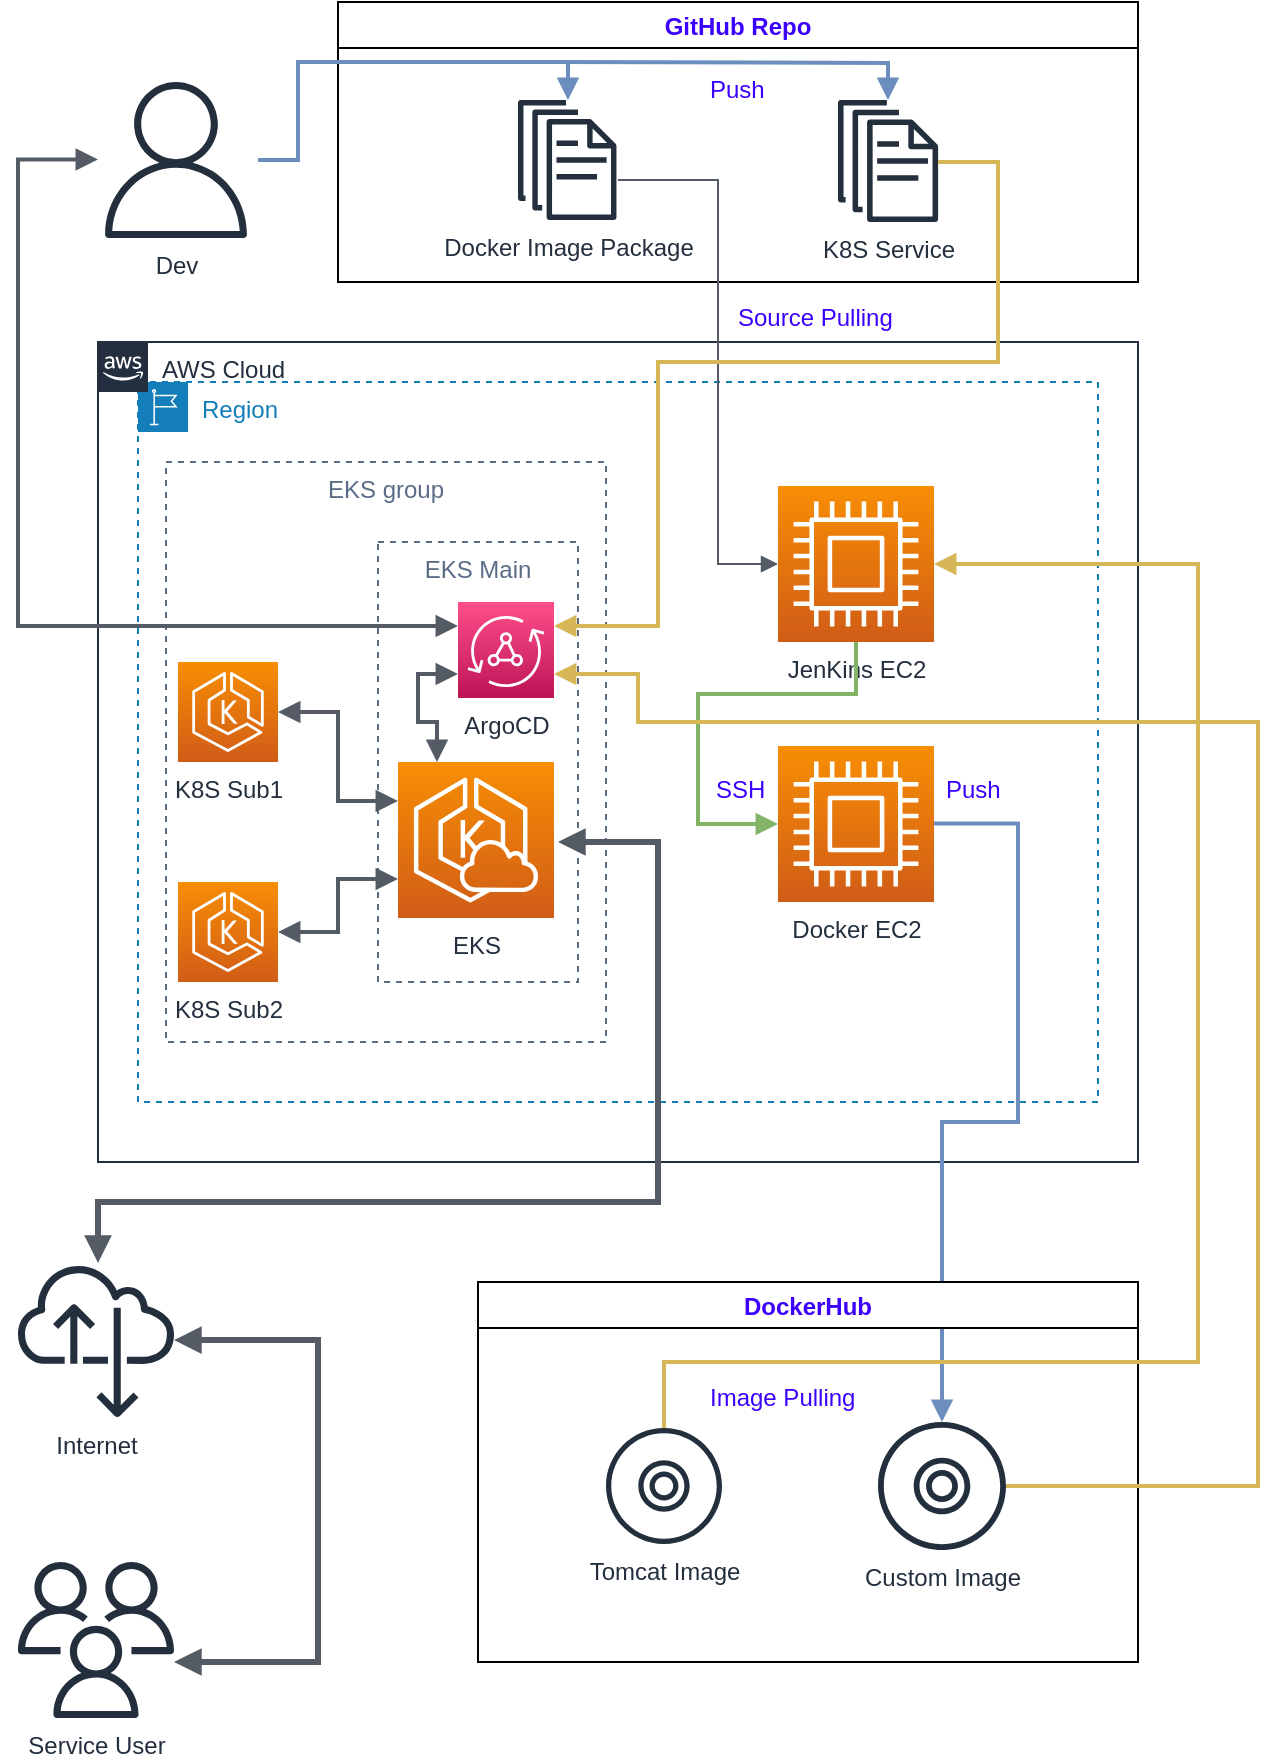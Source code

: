 <mxfile version="19.0.3" type="device"><diagram id="-2flb7MLN3MnGa3mDKg7" name="페이지-1"><mxGraphModel dx="1146" dy="637" grid="1" gridSize="10" guides="1" tooltips="1" connect="1" arrows="1" fold="1" page="1" pageScale="1" pageWidth="827" pageHeight="1169" math="0" shadow="0"><root><mxCell id="0"/><mxCell id="1" parent="0"/><mxCell id="6DUsAoNu46zU3W2rTRCs-1" value="Region" style="points=[[0,0],[0.25,0],[0.5,0],[0.75,0],[1,0],[1,0.25],[1,0.5],[1,0.75],[1,1],[0.75,1],[0.5,1],[0.25,1],[0,1],[0,0.75],[0,0.5],[0,0.25]];outlineConnect=0;gradientColor=none;html=1;whiteSpace=wrap;fontSize=12;fontStyle=0;container=1;pointerEvents=0;collapsible=0;recursiveResize=0;shape=mxgraph.aws4.group;grIcon=mxgraph.aws4.group_region;strokeColor=#147EBA;fillColor=none;verticalAlign=top;align=left;spacingLeft=30;fontColor=#147EBA;dashed=1;" vertex="1" parent="1"><mxGeometry x="180" y="230" width="480" height="360" as="geometry"/></mxCell><mxCell id="6DUsAoNu46zU3W2rTRCs-3" value="AWS Cloud" style="points=[[0,0],[0.25,0],[0.5,0],[0.75,0],[1,0],[1,0.25],[1,0.5],[1,0.75],[1,1],[0.75,1],[0.5,1],[0.25,1],[0,1],[0,0.75],[0,0.5],[0,0.25]];outlineConnect=0;gradientColor=none;html=1;whiteSpace=wrap;fontSize=12;fontStyle=0;container=1;pointerEvents=0;collapsible=0;recursiveResize=0;shape=mxgraph.aws4.group;grIcon=mxgraph.aws4.group_aws_cloud_alt;strokeColor=#232F3E;fillColor=none;verticalAlign=top;align=left;spacingLeft=30;fontColor=#232F3E;dashed=0;" vertex="1" parent="1"><mxGeometry x="160" y="210" width="520" height="410" as="geometry"/></mxCell><mxCell id="6DUsAoNu46zU3W2rTRCs-34" value="EKS Main" style="fillColor=none;strokeColor=#5A6C86;dashed=1;verticalAlign=top;fontStyle=0;fontColor=#5A6C86;" vertex="1" parent="6DUsAoNu46zU3W2rTRCs-3"><mxGeometry x="140" y="100" width="100" height="220" as="geometry"/></mxCell><mxCell id="6DUsAoNu46zU3W2rTRCs-32" value="EKS group" style="fillColor=none;strokeColor=#5A6C86;dashed=1;verticalAlign=top;fontStyle=0;fontColor=#5A6C86;" vertex="1" parent="6DUsAoNu46zU3W2rTRCs-3"><mxGeometry x="34" y="60" width="220" height="290" as="geometry"/></mxCell><mxCell id="6DUsAoNu46zU3W2rTRCs-11" value="K8S Sub1" style="sketch=0;points=[[0,0,0],[0.25,0,0],[0.5,0,0],[0.75,0,0],[1,0,0],[0,1,0],[0.25,1,0],[0.5,1,0],[0.75,1,0],[1,1,0],[0,0.25,0],[0,0.5,0],[0,0.75,0],[1,0.25,0],[1,0.5,0],[1,0.75,0]];outlineConnect=0;fontColor=#232F3E;gradientColor=#F78E04;gradientDirection=north;fillColor=#D05C17;strokeColor=#ffffff;dashed=0;verticalLabelPosition=bottom;verticalAlign=top;align=center;html=1;fontSize=12;fontStyle=0;aspect=fixed;shape=mxgraph.aws4.resourceIcon;resIcon=mxgraph.aws4.eks;" vertex="1" parent="6DUsAoNu46zU3W2rTRCs-3"><mxGeometry x="40" y="160" width="50" height="50" as="geometry"/></mxCell><mxCell id="6DUsAoNu46zU3W2rTRCs-12" value="EKS" style="sketch=0;points=[[0,0,0],[0.25,0,0],[0.5,0,0],[0.75,0,0],[1,0,0],[0,1,0],[0.25,1,0],[0.5,1,0],[0.75,1,0],[1,1,0],[0,0.25,0],[0,0.5,0],[0,0.75,0],[1,0.25,0],[1,0.5,0],[1,0.75,0]];outlineConnect=0;fontColor=#232F3E;gradientColor=#F78E04;gradientDirection=north;fillColor=#D05C17;strokeColor=#ffffff;dashed=0;verticalLabelPosition=bottom;verticalAlign=top;align=center;html=1;fontSize=12;fontStyle=0;aspect=fixed;shape=mxgraph.aws4.resourceIcon;resIcon=mxgraph.aws4.eks_cloud;" vertex="1" parent="6DUsAoNu46zU3W2rTRCs-3"><mxGeometry x="150" y="210" width="78" height="78" as="geometry"/></mxCell><mxCell id="6DUsAoNu46zU3W2rTRCs-13" value="K8S Sub2" style="sketch=0;points=[[0,0,0],[0.25,0,0],[0.5,0,0],[0.75,0,0],[1,0,0],[0,1,0],[0.25,1,0],[0.5,1,0],[0.75,1,0],[1,1,0],[0,0.25,0],[0,0.5,0],[0,0.75,0],[1,0.25,0],[1,0.5,0],[1,0.75,0]];outlineConnect=0;fontColor=#232F3E;gradientColor=#F78E04;gradientDirection=north;fillColor=#D05C17;strokeColor=#ffffff;dashed=0;verticalLabelPosition=bottom;verticalAlign=top;align=center;html=1;fontSize=12;fontStyle=0;aspect=fixed;shape=mxgraph.aws4.resourceIcon;resIcon=mxgraph.aws4.eks;" vertex="1" parent="6DUsAoNu46zU3W2rTRCs-3"><mxGeometry x="40" y="270" width="50" height="50" as="geometry"/></mxCell><mxCell id="6DUsAoNu46zU3W2rTRCs-18" value="JenKins EC2" style="sketch=0;points=[[0,0,0],[0.25,0,0],[0.5,0,0],[0.75,0,0],[1,0,0],[0,1,0],[0.25,1,0],[0.5,1,0],[0.75,1,0],[1,1,0],[0,0.25,0],[0,0.5,0],[0,0.75,0],[1,0.25,0],[1,0.5,0],[1,0.75,0]];outlineConnect=0;fontColor=#232F3E;gradientColor=#F78E04;gradientDirection=north;fillColor=#D05C17;strokeColor=#ffffff;dashed=0;verticalLabelPosition=bottom;verticalAlign=top;align=center;html=1;fontSize=12;fontStyle=0;aspect=fixed;shape=mxgraph.aws4.resourceIcon;resIcon=mxgraph.aws4.compute;" vertex="1" parent="6DUsAoNu46zU3W2rTRCs-3"><mxGeometry x="340" y="72" width="78" height="78" as="geometry"/></mxCell><mxCell id="6DUsAoNu46zU3W2rTRCs-19" value="Docker EC2" style="sketch=0;points=[[0,0,0],[0.25,0,0],[0.5,0,0],[0.75,0,0],[1,0,0],[0,1,0],[0.25,1,0],[0.5,1,0],[0.75,1,0],[1,1,0],[0,0.25,0],[0,0.5,0],[0,0.75,0],[1,0.25,0],[1,0.5,0],[1,0.75,0]];outlineConnect=0;fontColor=#232F3E;gradientColor=#F78E04;gradientDirection=north;fillColor=#D05C17;strokeColor=#ffffff;dashed=0;verticalLabelPosition=bottom;verticalAlign=top;align=center;html=1;fontSize=12;fontStyle=0;aspect=fixed;shape=mxgraph.aws4.resourceIcon;resIcon=mxgraph.aws4.compute;" vertex="1" parent="6DUsAoNu46zU3W2rTRCs-3"><mxGeometry x="340" y="202" width="78" height="78" as="geometry"/></mxCell><mxCell id="6DUsAoNu46zU3W2rTRCs-28" value="" style="edgeStyle=orthogonalEdgeStyle;html=1;endArrow=block;elbow=vertical;startArrow=block;startFill=1;endFill=1;strokeColor=#545B64;rounded=0;fontColor=#3C00FF;entryX=0;entryY=0.75;entryDx=0;entryDy=0;entryPerimeter=0;exitX=1;exitY=0.5;exitDx=0;exitDy=0;exitPerimeter=0;strokeWidth=2;" edge="1" parent="6DUsAoNu46zU3W2rTRCs-3" source="6DUsAoNu46zU3W2rTRCs-13" target="6DUsAoNu46zU3W2rTRCs-12"><mxGeometry width="100" relative="1" as="geometry"><mxPoint x="130" y="254.77" as="sourcePoint"/><mxPoint x="230" y="254.77" as="targetPoint"/></mxGeometry></mxCell><mxCell id="6DUsAoNu46zU3W2rTRCs-29" value="" style="edgeStyle=orthogonalEdgeStyle;html=1;endArrow=block;elbow=vertical;startArrow=block;startFill=1;endFill=1;strokeColor=#545B64;rounded=0;fontColor=#3C00FF;entryX=0;entryY=0.25;entryDx=0;entryDy=0;entryPerimeter=0;exitX=1;exitY=0.5;exitDx=0;exitDy=0;exitPerimeter=0;strokeWidth=2;" edge="1" parent="6DUsAoNu46zU3W2rTRCs-3" source="6DUsAoNu46zU3W2rTRCs-11" target="6DUsAoNu46zU3W2rTRCs-12"><mxGeometry width="100" relative="1" as="geometry"><mxPoint x="130" y="128.77" as="sourcePoint"/><mxPoint x="230" y="128.77" as="targetPoint"/></mxGeometry></mxCell><mxCell id="6DUsAoNu46zU3W2rTRCs-33" value="ArgoCD" style="sketch=0;points=[[0,0,0],[0.25,0,0],[0.5,0,0],[0.75,0,0],[1,0,0],[0,1,0],[0.25,1,0],[0.5,1,0],[0.75,1,0],[1,1,0],[0,0.25,0],[0,0.5,0],[0,0.75,0],[1,0.25,0],[1,0.5,0],[1,0.75,0]];outlineConnect=0;fontColor=#232F3E;gradientColor=#FF4F8B;gradientDirection=north;fillColor=#BC1356;strokeColor=#ffffff;dashed=0;verticalLabelPosition=bottom;verticalAlign=top;align=center;html=1;fontSize=12;fontStyle=0;aspect=fixed;shape=mxgraph.aws4.resourceIcon;resIcon=mxgraph.aws4.appsync;" vertex="1" parent="6DUsAoNu46zU3W2rTRCs-3"><mxGeometry x="180" y="130" width="48" height="48" as="geometry"/></mxCell><mxCell id="6DUsAoNu46zU3W2rTRCs-40" value="" style="edgeStyle=orthogonalEdgeStyle;html=1;endArrow=block;elbow=vertical;startArrow=block;startFill=1;endFill=1;strokeColor=#545B64;rounded=0;fontColor=#3C00FF;exitX=0.25;exitY=0;exitDx=0;exitDy=0;exitPerimeter=0;entryX=0;entryY=0.75;entryDx=0;entryDy=0;entryPerimeter=0;strokeWidth=2;" edge="1" parent="6DUsAoNu46zU3W2rTRCs-3" source="6DUsAoNu46zU3W2rTRCs-12" target="6DUsAoNu46zU3W2rTRCs-33"><mxGeometry width="100" relative="1" as="geometry"><mxPoint x="210" y="200" as="sourcePoint"/><mxPoint x="310" y="200" as="targetPoint"/><Array as="points"><mxPoint x="169" y="190"/><mxPoint x="160" y="190"/><mxPoint x="160" y="166"/></Array></mxGeometry></mxCell><mxCell id="6DUsAoNu46zU3W2rTRCs-50" value="Source Pulling" style="text;strokeColor=none;fillColor=none;align=left;verticalAlign=top;spacingLeft=4;spacingRight=4;overflow=hidden;rotatable=0;points=[[0,0.5],[1,0.5]];portConstraint=eastwest;fontColor=#3C00FF;" vertex="1" parent="6DUsAoNu46zU3W2rTRCs-3"><mxGeometry x="314" y="-26" width="130" height="26" as="geometry"/></mxCell><mxCell id="6DUsAoNu46zU3W2rTRCs-54" value="" style="edgeStyle=orthogonalEdgeStyle;html=1;endArrow=block;elbow=vertical;startArrow=none;endFill=1;strokeColor=#6c8ebf;rounded=0;fontColor=#3C00FF;fillColor=#dae8fc;strokeWidth=2;" edge="1" parent="6DUsAoNu46zU3W2rTRCs-3" target="6DUsAoNu46zU3W2rTRCs-8"><mxGeometry width="100" relative="1" as="geometry"><mxPoint x="418" y="240.72" as="sourcePoint"/><mxPoint x="518" y="240.72" as="targetPoint"/><Array as="points"><mxPoint x="460" y="241"/><mxPoint x="460" y="390"/><mxPoint x="422" y="390"/></Array></mxGeometry></mxCell><mxCell id="6DUsAoNu46zU3W2rTRCs-55" value="" style="edgeStyle=orthogonalEdgeStyle;html=1;endArrow=none;elbow=vertical;startArrow=block;startFill=1;strokeColor=#82b366;rounded=0;fontColor=#3C00FF;entryX=0.5;entryY=1;entryDx=0;entryDy=0;entryPerimeter=0;exitX=0;exitY=0.5;exitDx=0;exitDy=0;exitPerimeter=0;fillColor=#d5e8d4;strokeWidth=2;" edge="1" parent="6DUsAoNu46zU3W2rTRCs-3" source="6DUsAoNu46zU3W2rTRCs-19" target="6DUsAoNu46zU3W2rTRCs-18"><mxGeometry width="100" relative="1" as="geometry"><mxPoint x="290" y="178" as="sourcePoint"/><mxPoint x="390" y="178" as="targetPoint"/><Array as="points"><mxPoint x="300" y="241"/><mxPoint x="300" y="176"/><mxPoint x="379" y="176"/></Array></mxGeometry></mxCell><mxCell id="6DUsAoNu46zU3W2rTRCs-66" value="SSH" style="text;strokeColor=none;fillColor=none;align=left;verticalAlign=top;spacingLeft=4;spacingRight=4;overflow=hidden;rotatable=0;points=[[0,0.5],[1,0.5]];portConstraint=eastwest;fontColor=#3C00FF;" vertex="1" parent="6DUsAoNu46zU3W2rTRCs-3"><mxGeometry x="303" y="210" width="60" height="26" as="geometry"/></mxCell><mxCell id="6DUsAoNu46zU3W2rTRCs-68" value="Push" style="text;strokeColor=none;fillColor=none;align=left;verticalAlign=top;spacingLeft=4;spacingRight=4;overflow=hidden;rotatable=0;points=[[0,0.5],[1,0.5]];portConstraint=eastwest;fontColor=#3C00FF;" vertex="1" parent="6DUsAoNu46zU3W2rTRCs-3"><mxGeometry x="418" y="210" width="60" height="26" as="geometry"/></mxCell><mxCell id="6DUsAoNu46zU3W2rTRCs-4" value="Dev" style="sketch=0;outlineConnect=0;fontColor=#232F3E;gradientColor=none;fillColor=#232F3D;strokeColor=none;dashed=0;verticalLabelPosition=bottom;verticalAlign=top;align=center;html=1;fontSize=12;fontStyle=0;aspect=fixed;pointerEvents=1;shape=mxgraph.aws4.user;" vertex="1" parent="1"><mxGeometry x="160" y="80" width="78" height="78" as="geometry"/></mxCell><mxCell id="6DUsAoNu46zU3W2rTRCs-5" value="GitHub Repo" style="swimlane;fontColor=#3C00FF;" vertex="1" parent="1"><mxGeometry x="280" y="40" width="400" height="140" as="geometry"/></mxCell><mxCell id="6DUsAoNu46zU3W2rTRCs-14" value="Docker Image Package" style="sketch=0;outlineConnect=0;fontColor=#232F3E;gradientColor=none;fillColor=#232F3D;strokeColor=none;dashed=0;verticalLabelPosition=bottom;verticalAlign=top;align=center;html=1;fontSize=12;fontStyle=0;aspect=fixed;pointerEvents=1;shape=mxgraph.aws4.documents;" vertex="1" parent="6DUsAoNu46zU3W2rTRCs-5"><mxGeometry x="90" y="49" width="49.23" height="60" as="geometry"/></mxCell><mxCell id="6DUsAoNu46zU3W2rTRCs-15" value="K8S Service" style="sketch=0;outlineConnect=0;fontColor=#232F3E;gradientColor=none;fillColor=#232F3D;strokeColor=none;dashed=0;verticalLabelPosition=bottom;verticalAlign=top;align=center;html=1;fontSize=12;fontStyle=0;aspect=fixed;pointerEvents=1;shape=mxgraph.aws4.documents;" vertex="1" parent="6DUsAoNu46zU3W2rTRCs-5"><mxGeometry x="250" y="49" width="50.05" height="61" as="geometry"/></mxCell><mxCell id="6DUsAoNu46zU3W2rTRCs-23" value="" style="edgeStyle=orthogonalEdgeStyle;html=1;endArrow=block;elbow=vertical;startArrow=none;endFill=1;strokeColor=#6c8ebf;rounded=0;fontColor=#3C00FF;fillColor=#dae8fc;strokeWidth=2;" edge="1" parent="6DUsAoNu46zU3W2rTRCs-5" target="6DUsAoNu46zU3W2rTRCs-14"><mxGeometry width="100" relative="1" as="geometry"><mxPoint x="-40" y="79" as="sourcePoint"/><mxPoint x="120" y="50" as="targetPoint"/><Array as="points"><mxPoint x="-20" y="79"/><mxPoint x="-20" y="30"/><mxPoint x="115" y="30"/></Array></mxGeometry></mxCell><mxCell id="6DUsAoNu46zU3W2rTRCs-26" value="" style="edgeStyle=orthogonalEdgeStyle;html=1;endArrow=block;elbow=vertical;startArrow=none;endFill=1;strokeColor=#6c8ebf;rounded=0;fontColor=#3C00FF;fillColor=#dae8fc;strokeWidth=2;" edge="1" parent="6DUsAoNu46zU3W2rTRCs-5" target="6DUsAoNu46zU3W2rTRCs-15"><mxGeometry width="100" relative="1" as="geometry"><mxPoint x="110" y="30" as="sourcePoint"/><mxPoint x="270" y="30" as="targetPoint"/></mxGeometry></mxCell><mxCell id="6DUsAoNu46zU3W2rTRCs-27" value="Push" style="text;strokeColor=none;fillColor=none;align=left;verticalAlign=top;spacingLeft=4;spacingRight=4;overflow=hidden;rotatable=0;points=[[0,0.5],[1,0.5]];portConstraint=eastwest;fontColor=#3C00FF;" vertex="1" parent="6DUsAoNu46zU3W2rTRCs-5"><mxGeometry x="180" y="30" width="60" height="26" as="geometry"/></mxCell><mxCell id="6DUsAoNu46zU3W2rTRCs-25" value="" style="edgeStyle=orthogonalEdgeStyle;html=1;endArrow=block;elbow=vertical;startArrow=none;endFill=1;strokeColor=#545B64;rounded=0;fontColor=#3C00FF;" edge="1" parent="6DUsAoNu46zU3W2rTRCs-5" target="6DUsAoNu46zU3W2rTRCs-18"><mxGeometry width="100" relative="1" as="geometry"><mxPoint x="139.98" y="88.98" as="sourcePoint"/><mxPoint x="220" y="270" as="targetPoint"/><Array as="points"><mxPoint x="190" y="89"/><mxPoint x="190" y="281"/></Array></mxGeometry></mxCell><mxCell id="6DUsAoNu46zU3W2rTRCs-6" value="DockerHub" style="swimlane;fontColor=#3C00FF;" vertex="1" parent="1"><mxGeometry x="350" y="680" width="330" height="190" as="geometry"/></mxCell><mxCell id="6DUsAoNu46zU3W2rTRCs-7" value="Tomcat Image" style="sketch=0;outlineConnect=0;fontColor=#232F3E;gradientColor=none;fillColor=#232F3D;strokeColor=none;dashed=0;verticalLabelPosition=bottom;verticalAlign=top;align=center;html=1;fontSize=12;fontStyle=0;aspect=fixed;pointerEvents=1;shape=mxgraph.aws4.disk;" vertex="1" parent="6DUsAoNu46zU3W2rTRCs-6"><mxGeometry x="64" y="73" width="58" height="58" as="geometry"/></mxCell><mxCell id="6DUsAoNu46zU3W2rTRCs-8" value="Custom Image" style="sketch=0;outlineConnect=0;fontColor=#232F3E;gradientColor=none;fillColor=#232F3D;strokeColor=none;dashed=0;verticalLabelPosition=bottom;verticalAlign=top;align=center;html=1;fontSize=12;fontStyle=0;aspect=fixed;pointerEvents=1;shape=mxgraph.aws4.disk;" vertex="1" parent="6DUsAoNu46zU3W2rTRCs-6"><mxGeometry x="200" y="70" width="64" height="64" as="geometry"/></mxCell><mxCell id="6DUsAoNu46zU3W2rTRCs-53" value="Image Pulling" style="text;strokeColor=none;fillColor=none;align=left;verticalAlign=top;spacingLeft=4;spacingRight=4;overflow=hidden;rotatable=0;points=[[0,0.5],[1,0.5]];portConstraint=eastwest;fontColor=#3C00FF;" vertex="1" parent="6DUsAoNu46zU3W2rTRCs-6"><mxGeometry x="110" y="44" width="130" height="26" as="geometry"/></mxCell><mxCell id="6DUsAoNu46zU3W2rTRCs-9" value="Service User" style="sketch=0;outlineConnect=0;fontColor=#232F3E;gradientColor=none;fillColor=#232F3D;strokeColor=none;dashed=0;verticalLabelPosition=bottom;verticalAlign=top;align=center;html=1;fontSize=12;fontStyle=0;aspect=fixed;pointerEvents=1;shape=mxgraph.aws4.users;" vertex="1" parent="1"><mxGeometry x="120" y="820" width="78" height="78" as="geometry"/></mxCell><mxCell id="6DUsAoNu46zU3W2rTRCs-17" value="Internet" style="sketch=0;outlineConnect=0;fontColor=#232F3E;gradientColor=none;fillColor=#232F3D;strokeColor=none;dashed=0;verticalLabelPosition=bottom;verticalAlign=top;align=center;html=1;fontSize=12;fontStyle=0;aspect=fixed;pointerEvents=1;shape=mxgraph.aws4.internet_alt22;" vertex="1" parent="1"><mxGeometry x="120" y="670" width="78" height="78" as="geometry"/></mxCell><mxCell id="6DUsAoNu46zU3W2rTRCs-30" value="" style="edgeStyle=orthogonalEdgeStyle;html=1;endArrow=block;elbow=vertical;startArrow=block;startFill=1;endFill=1;strokeColor=#545B64;rounded=0;fontColor=#3C00FF;strokeWidth=3;" edge="1" parent="1" source="6DUsAoNu46zU3W2rTRCs-17"><mxGeometry width="100" relative="1" as="geometry"><mxPoint x="160" y="630" as="sourcePoint"/><mxPoint x="390" y="460" as="targetPoint"/><Array as="points"><mxPoint x="160" y="640"/><mxPoint x="440" y="640"/><mxPoint x="440" y="460"/><mxPoint x="400" y="460"/></Array></mxGeometry></mxCell><mxCell id="6DUsAoNu46zU3W2rTRCs-35" value="" style="edgeStyle=orthogonalEdgeStyle;html=1;endArrow=block;elbow=vertical;startArrow=block;startFill=1;endFill=1;strokeColor=#545B64;rounded=0;fontColor=#3C00FF;strokeWidth=3;" edge="1" parent="1" source="6DUsAoNu46zU3W2rTRCs-17" target="6DUsAoNu46zU3W2rTRCs-9"><mxGeometry width="100" relative="1" as="geometry"><mxPoint x="220" y="770" as="sourcePoint"/><mxPoint x="300" y="870" as="targetPoint"/><Array as="points"><mxPoint x="270" y="709"/><mxPoint x="270" y="870"/></Array></mxGeometry></mxCell><mxCell id="6DUsAoNu46zU3W2rTRCs-42" value="" style="edgeStyle=orthogonalEdgeStyle;html=1;endArrow=block;elbow=vertical;startArrow=block;startFill=1;endFill=1;strokeColor=#545B64;rounded=0;fontColor=#3C00FF;exitX=0;exitY=0.25;exitDx=0;exitDy=0;exitPerimeter=0;strokeWidth=2;" edge="1" parent="1" source="6DUsAoNu46zU3W2rTRCs-33"><mxGeometry width="100" relative="1" as="geometry"><mxPoint x="60" y="118.77" as="sourcePoint"/><mxPoint x="160" y="118.77" as="targetPoint"/><Array as="points"><mxPoint x="120" y="352"/><mxPoint x="120" y="119"/></Array></mxGeometry></mxCell><mxCell id="6DUsAoNu46zU3W2rTRCs-51" value="" style="edgeStyle=orthogonalEdgeStyle;html=1;endArrow=none;elbow=vertical;startArrow=block;startFill=1;strokeColor=#d6b656;rounded=0;fontColor=#3C00FF;exitX=1;exitY=0.25;exitDx=0;exitDy=0;exitPerimeter=0;fillColor=#fff2cc;strokeWidth=2;" edge="1" parent="1" source="6DUsAoNu46zU3W2rTRCs-33" target="6DUsAoNu46zU3W2rTRCs-15"><mxGeometry width="100" relative="1" as="geometry"><mxPoint x="340" y="220" as="sourcePoint"/><mxPoint x="610" y="120" as="targetPoint"/><Array as="points"><mxPoint x="440" y="352"/><mxPoint x="440" y="220"/><mxPoint x="610" y="220"/><mxPoint x="610" y="120"/></Array></mxGeometry></mxCell><mxCell id="6DUsAoNu46zU3W2rTRCs-52" value="" style="edgeStyle=orthogonalEdgeStyle;html=1;endArrow=block;elbow=vertical;startArrow=none;endFill=1;strokeColor=#d6b656;rounded=0;fontColor=#3C00FF;entryX=1;entryY=0.5;entryDx=0;entryDy=0;entryPerimeter=0;fillColor=#fff2cc;strokeWidth=2;" edge="1" parent="1" source="6DUsAoNu46zU3W2rTRCs-7" target="6DUsAoNu46zU3W2rTRCs-18"><mxGeometry width="100" relative="1" as="geometry"><mxPoint x="450" y="730" as="sourcePoint"/><mxPoint x="780" y="600" as="targetPoint"/><Array as="points"><mxPoint x="443" y="720"/><mxPoint x="710" y="720"/><mxPoint x="710" y="321"/></Array></mxGeometry></mxCell><mxCell id="6DUsAoNu46zU3W2rTRCs-69" value="" style="edgeStyle=orthogonalEdgeStyle;html=1;endArrow=none;elbow=vertical;startArrow=block;startFill=1;strokeColor=#d6b656;rounded=0;fontColor=#3C00FF;exitX=1;exitY=0.75;exitDx=0;exitDy=0;exitPerimeter=0;fillColor=#fff2cc;strokeWidth=2;" edge="1" parent="1" source="6DUsAoNu46zU3W2rTRCs-33" target="6DUsAoNu46zU3W2rTRCs-8"><mxGeometry width="100" relative="1" as="geometry"><mxPoint x="710" y="780" as="sourcePoint"/><mxPoint x="810" y="780" as="targetPoint"/><Array as="points"><mxPoint x="430" y="376"/><mxPoint x="430" y="400"/><mxPoint x="740" y="400"/><mxPoint x="740" y="782"/></Array></mxGeometry></mxCell></root></mxGraphModel></diagram></mxfile>